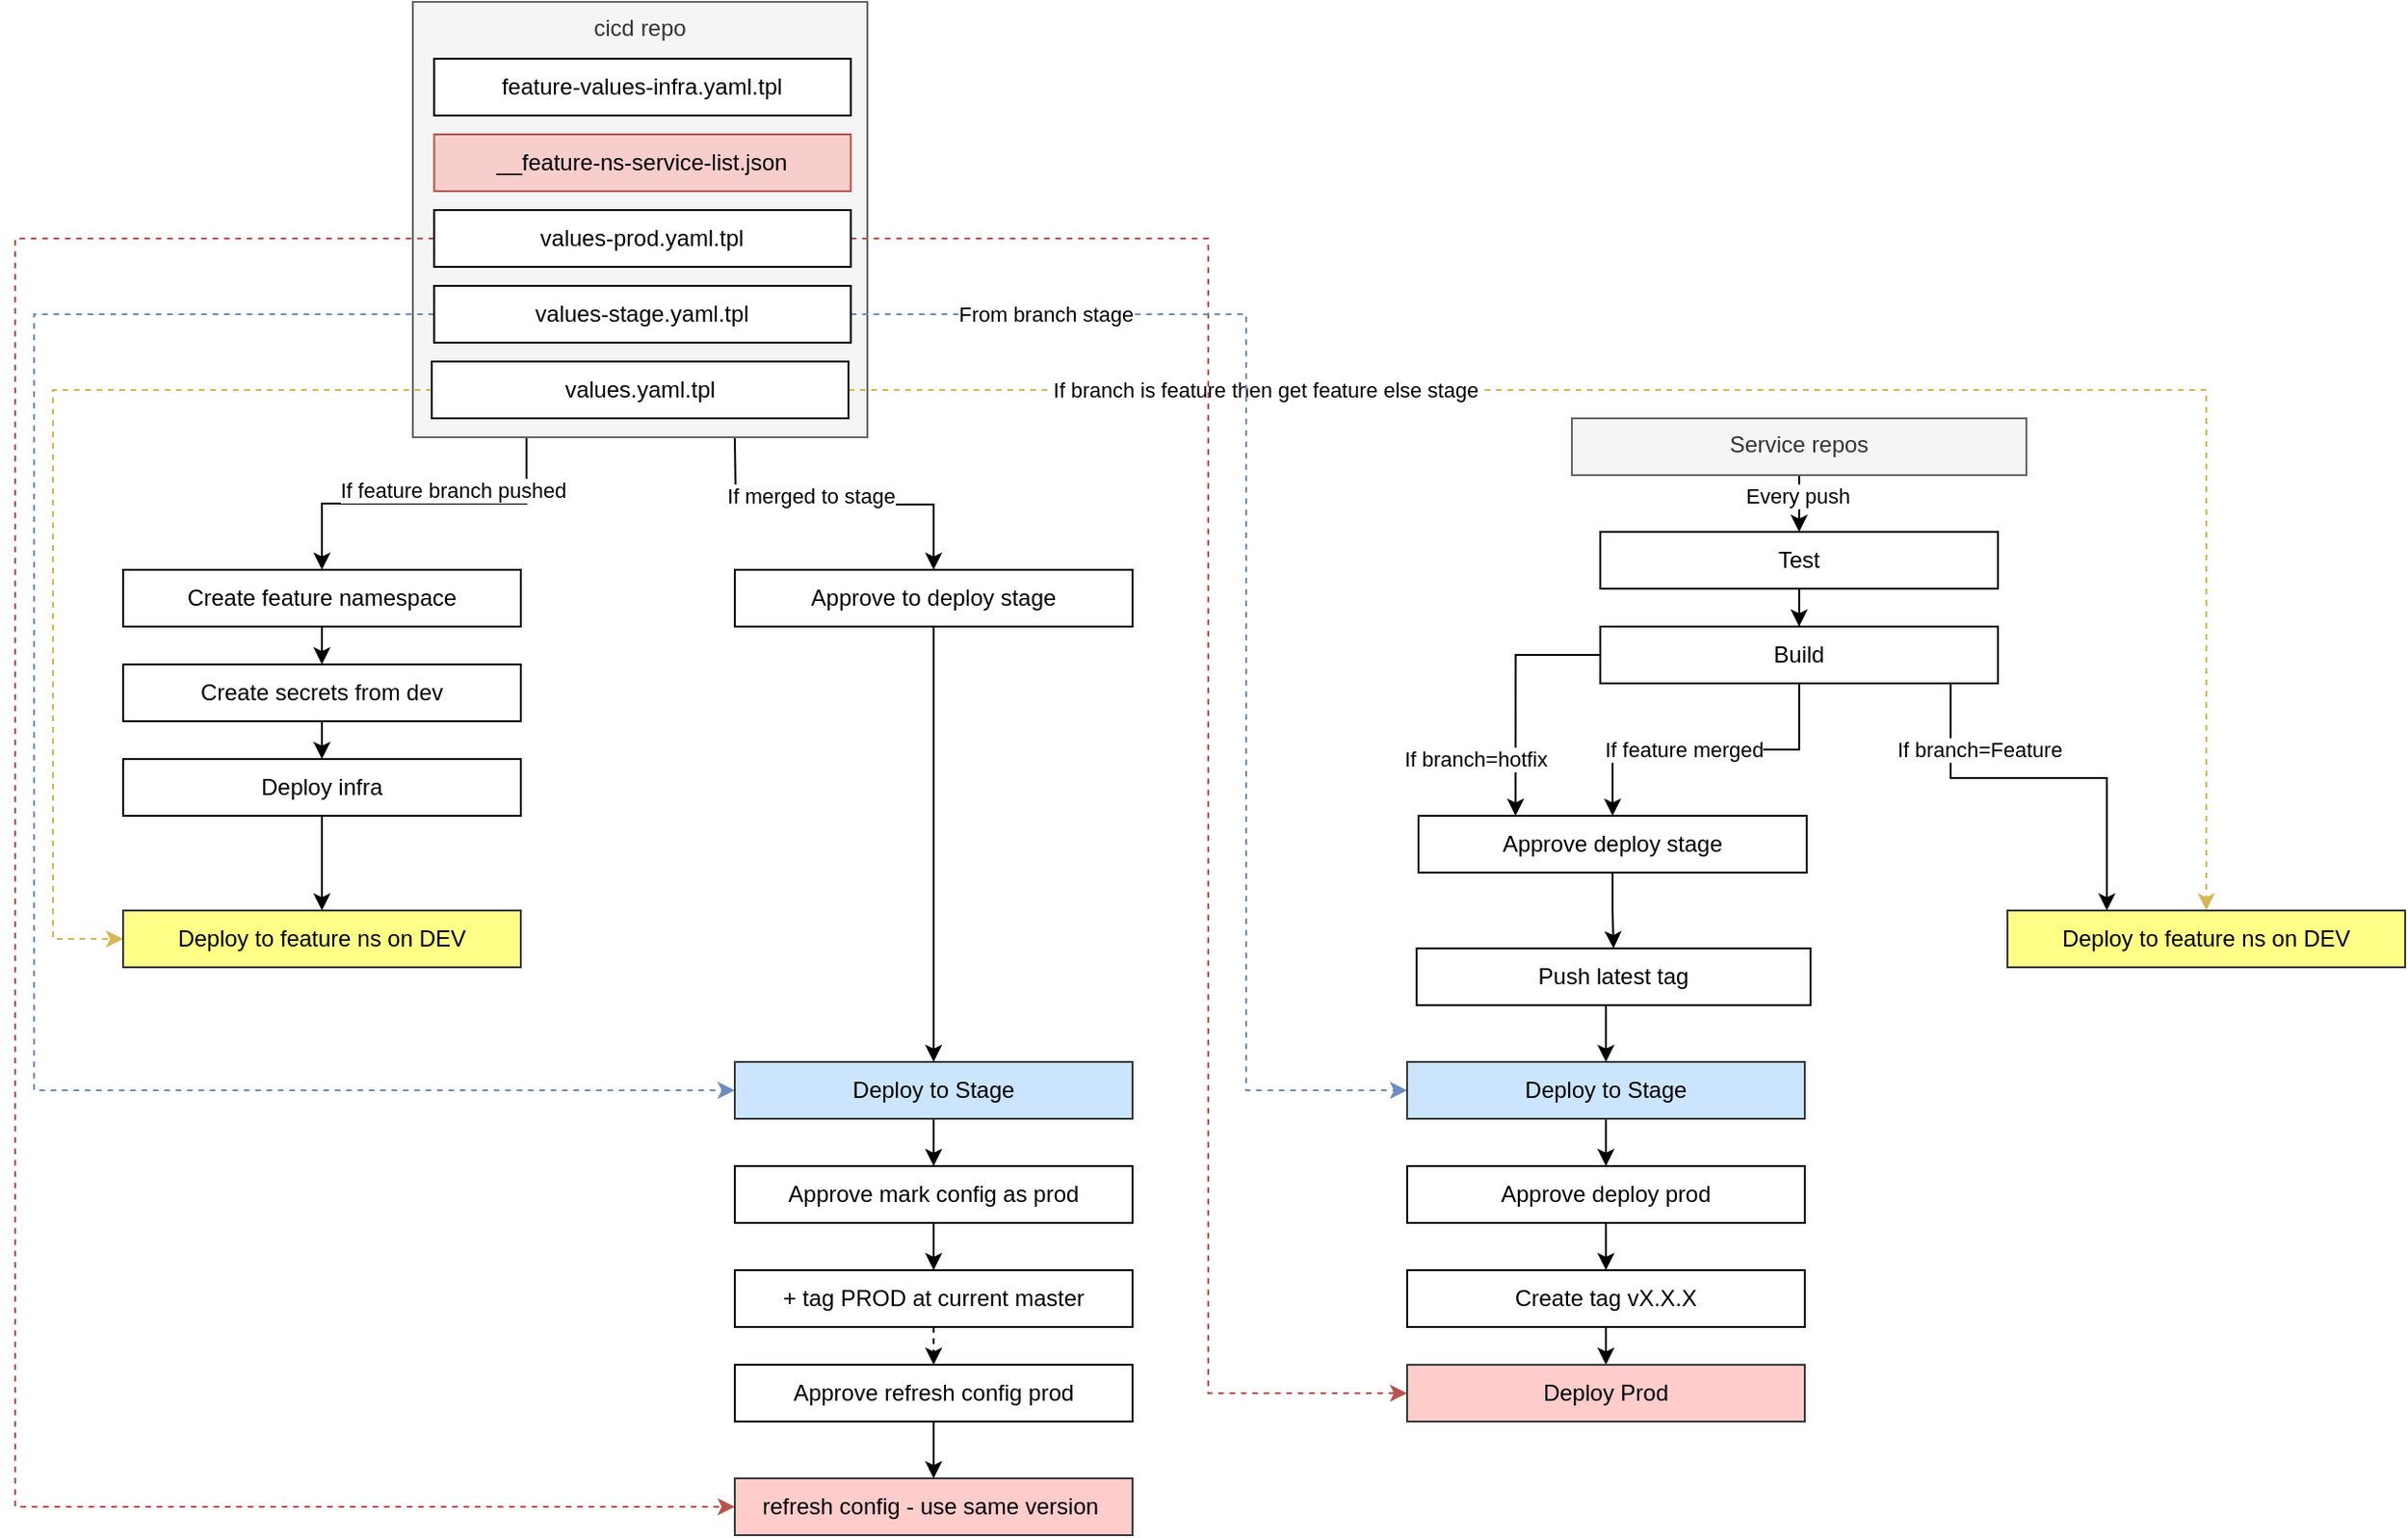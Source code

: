<mxfile version="14.0.1" type="github">
  <diagram id="RxMEeWCy8G6CTXu-9YJE" name="Page-1">
    <mxGraphModel dx="2200" dy="867" grid="1" gridSize="10" guides="1" tooltips="1" connect="1" arrows="1" fold="1" page="1" pageScale="1" pageWidth="827" pageHeight="1169" math="0" shadow="0">
      <root>
        <mxCell id="0" />
        <mxCell id="1" parent="0" />
        <mxCell id="I1D86H4Sef8vusSO4HLG-9" style="edgeStyle=orthogonalEdgeStyle;rounded=0;orthogonalLoop=1;jettySize=auto;html=1;exitX=0.25;exitY=1;exitDx=0;exitDy=0;entryX=0.5;entryY=0;entryDx=0;entryDy=0;" parent="1" source="PSYIGVpPT2Qj7c6pXOUl-4" target="I1D86H4Sef8vusSO4HLG-6" edge="1">
          <mxGeometry relative="1" as="geometry" />
        </mxCell>
        <mxCell id="I1D86H4Sef8vusSO4HLG-10" value="If feature branch pushed" style="edgeLabel;html=1;align=center;verticalAlign=middle;resizable=0;points=[];" parent="I1D86H4Sef8vusSO4HLG-9" vertex="1" connectable="0">
          <mxGeometry x="-0.084" y="-3" relative="1" as="geometry">
            <mxPoint x="7" y="-4" as="offset" />
          </mxGeometry>
        </mxCell>
        <mxCell id="I1D86H4Sef8vusSO4HLG-17" value="&lt;span style=&quot;color: rgb(0 , 0 , 0) ; font-family: &amp;#34;helvetica&amp;#34; ; font-size: 11px ; font-style: normal ; font-weight: 400 ; letter-spacing: normal ; text-align: center ; text-indent: 0px ; text-transform: none ; word-spacing: 0px ; background-color: rgb(255 , 255 , 255) ; display: inline ; float: none&quot;&gt;If merged to stage&lt;/span&gt;" style="edgeStyle=orthogonalEdgeStyle;rounded=0;orthogonalLoop=1;jettySize=auto;html=1;exitX=0.75;exitY=1;exitDx=0;exitDy=0;entryX=0.5;entryY=0;entryDx=0;entryDy=0;" parent="1" target="I1D86H4Sef8vusSO4HLG-14" edge="1">
          <mxGeometry x="-0.143" y="5" relative="1" as="geometry">
            <mxPoint x="-300" y="230" as="sourcePoint" />
            <mxPoint as="offset" />
          </mxGeometry>
        </mxCell>
        <mxCell id="PSYIGVpPT2Qj7c6pXOUl-4" value="cicd repo" style="rounded=0;whiteSpace=wrap;html=1;verticalAlign=top;fillColor=#f5f5f5;strokeColor=#666666;fontColor=#333333;" parent="1" vertex="1">
          <mxGeometry x="-470" width="240" height="230" as="geometry" />
        </mxCell>
        <mxCell id="PSYIGVpPT2Qj7c6pXOUl-6" value="feature-values-infra.yaml.tpl" style="rounded=0;whiteSpace=wrap;html=1;" parent="1" vertex="1">
          <mxGeometry x="-458.75" y="30" width="220" height="30" as="geometry" />
        </mxCell>
        <mxCell id="PSYIGVpPT2Qj7c6pXOUl-30" style="edgeStyle=orthogonalEdgeStyle;rounded=0;orthogonalLoop=1;jettySize=auto;html=1;exitX=0.5;exitY=1;exitDx=0;exitDy=0;entryX=0.5;entryY=0;entryDx=0;entryDy=0;" parent="1" source="PSYIGVpPT2Qj7c6pXOUl-10" target="PSYIGVpPT2Qj7c6pXOUl-29" edge="1">
          <mxGeometry relative="1" as="geometry" />
        </mxCell>
        <mxCell id="I1D86H4Sef8vusSO4HLG-1" value="Every push" style="edgeLabel;html=1;align=center;verticalAlign=middle;resizable=0;points=[];" parent="PSYIGVpPT2Qj7c6pXOUl-30" vertex="1" connectable="0">
          <mxGeometry x="-0.279" y="-1" relative="1" as="geometry">
            <mxPoint as="offset" />
          </mxGeometry>
        </mxCell>
        <mxCell id="PSYIGVpPT2Qj7c6pXOUl-10" value="Service repos" style="rounded=0;whiteSpace=wrap;html=1;verticalAlign=top;fillColor=#f5f5f5;strokeColor=#666666;fontColor=#333333;" parent="1" vertex="1">
          <mxGeometry x="142" y="220" width="240" height="30" as="geometry" />
        </mxCell>
        <mxCell id="PSYIGVpPT2Qj7c6pXOUl-74" style="edgeStyle=orthogonalEdgeStyle;rounded=0;orthogonalLoop=1;jettySize=auto;html=1;exitX=1;exitY=0.5;exitDx=0;exitDy=0;dashed=1;fillColor=#fff2cc;strokeColor=#d6b656;" parent="1" source="PSYIGVpPT2Qj7c6pXOUl-11" target="PSYIGVpPT2Qj7c6pXOUl-36" edge="1">
          <mxGeometry relative="1" as="geometry">
            <Array as="points">
              <mxPoint x="477" y="205" />
            </Array>
          </mxGeometry>
        </mxCell>
        <mxCell id="PSYIGVpPT2Qj7c6pXOUl-75" value="If branch is feature then get feature else stage" style="edgeLabel;html=1;align=center;verticalAlign=middle;resizable=0;points=[];" parent="PSYIGVpPT2Qj7c6pXOUl-74" vertex="1" connectable="0">
          <mxGeometry x="-0.347" y="2" relative="1" as="geometry">
            <mxPoint x="-104" y="2" as="offset" />
          </mxGeometry>
        </mxCell>
        <mxCell id="I1D86H4Sef8vusSO4HLG-41" style="edgeStyle=orthogonalEdgeStyle;rounded=0;orthogonalLoop=1;jettySize=auto;html=1;exitX=0;exitY=0.5;exitDx=0;exitDy=0;entryX=0;entryY=0.5;entryDx=0;entryDy=0;dashed=1;fillColor=#fff2cc;strokeColor=#d6b656;" parent="1" source="PSYIGVpPT2Qj7c6pXOUl-11" target="I1D86H4Sef8vusSO4HLG-33" edge="1">
          <mxGeometry relative="1" as="geometry">
            <Array as="points">
              <mxPoint x="-660" y="205" />
              <mxPoint x="-660" y="495" />
            </Array>
          </mxGeometry>
        </mxCell>
        <mxCell id="PSYIGVpPT2Qj7c6pXOUl-11" value="values.yaml.tpl" style="rounded=0;whiteSpace=wrap;html=1;" parent="1" vertex="1">
          <mxGeometry x="-460" y="190" width="220" height="30" as="geometry" />
        </mxCell>
        <mxCell id="I1D86H4Sef8vusSO4HLG-37" style="edgeStyle=orthogonalEdgeStyle;rounded=0;orthogonalLoop=1;jettySize=auto;html=1;exitX=1;exitY=0.5;exitDx=0;exitDy=0;entryX=0;entryY=0.5;entryDx=0;entryDy=0;dashed=1;fillColor=#f8cecc;strokeColor=#b85450;" parent="1" source="PSYIGVpPT2Qj7c6pXOUl-12" target="PSYIGVpPT2Qj7c6pXOUl-49" edge="1">
          <mxGeometry relative="1" as="geometry">
            <Array as="points">
              <mxPoint x="-50" y="125" />
              <mxPoint x="-50" y="735" />
            </Array>
          </mxGeometry>
        </mxCell>
        <mxCell id="I1D86H4Sef8vusSO4HLG-39" style="edgeStyle=orthogonalEdgeStyle;rounded=0;orthogonalLoop=1;jettySize=auto;html=1;exitX=0;exitY=0.5;exitDx=0;exitDy=0;entryX=0;entryY=0.5;entryDx=0;entryDy=0;dashed=1;fillColor=#f8cecc;strokeColor=#b85450;" parent="1" source="PSYIGVpPT2Qj7c6pXOUl-12" target="I1D86H4Sef8vusSO4HLG-30" edge="1">
          <mxGeometry relative="1" as="geometry">
            <Array as="points">
              <mxPoint x="-680" y="125" />
              <mxPoint x="-680" y="795" />
            </Array>
          </mxGeometry>
        </mxCell>
        <mxCell id="PSYIGVpPT2Qj7c6pXOUl-12" value="values-prod.yaml.tpl" style="rounded=0;whiteSpace=wrap;html=1;" parent="1" vertex="1">
          <mxGeometry x="-458.75" y="110" width="220" height="30" as="geometry" />
        </mxCell>
        <mxCell id="I1D86H4Sef8vusSO4HLG-35" style="edgeStyle=orthogonalEdgeStyle;rounded=0;orthogonalLoop=1;jettySize=auto;html=1;exitX=1;exitY=0.5;exitDx=0;exitDy=0;entryX=0;entryY=0.5;entryDx=0;entryDy=0;dashed=1;fillColor=#dae8fc;strokeColor=#6c8ebf;" parent="1" source="PSYIGVpPT2Qj7c6pXOUl-13" target="PSYIGVpPT2Qj7c6pXOUl-31" edge="1">
          <mxGeometry relative="1" as="geometry">
            <Array as="points">
              <mxPoint x="-30" y="165" />
              <mxPoint x="-30" y="575" />
            </Array>
          </mxGeometry>
        </mxCell>
        <mxCell id="I1D86H4Sef8vusSO4HLG-36" value="From branch stage" style="edgeLabel;html=1;align=center;verticalAlign=middle;resizable=0;points=[];" parent="I1D86H4Sef8vusSO4HLG-35" vertex="1" connectable="0">
          <mxGeometry x="-0.709" relative="1" as="geometry">
            <mxPoint as="offset" />
          </mxGeometry>
        </mxCell>
        <mxCell id="I1D86H4Sef8vusSO4HLG-40" style="edgeStyle=orthogonalEdgeStyle;rounded=0;orthogonalLoop=1;jettySize=auto;html=1;exitX=0;exitY=0.5;exitDx=0;exitDy=0;entryX=0;entryY=0.5;entryDx=0;entryDy=0;dashed=1;fillColor=#dae8fc;strokeColor=#6c8ebf;" parent="1" source="PSYIGVpPT2Qj7c6pXOUl-13" target="I1D86H4Sef8vusSO4HLG-26" edge="1">
          <mxGeometry relative="1" as="geometry">
            <Array as="points">
              <mxPoint x="-670" y="165" />
              <mxPoint x="-670" y="575" />
            </Array>
          </mxGeometry>
        </mxCell>
        <mxCell id="PSYIGVpPT2Qj7c6pXOUl-13" value="values-stage.yaml.tpl" style="rounded=0;whiteSpace=wrap;html=1;" parent="1" vertex="1">
          <mxGeometry x="-458.75" y="150" width="220" height="30" as="geometry" />
        </mxCell>
        <mxCell id="PSYIGVpPT2Qj7c6pXOUl-26" style="edgeStyle=orthogonalEdgeStyle;rounded=0;orthogonalLoop=1;jettySize=auto;html=1;exitX=0.5;exitY=1;exitDx=0;exitDy=0;entryX=0.5;entryY=0;entryDx=0;entryDy=0;" parent="1" edge="1">
          <mxGeometry relative="1" as="geometry">
            <mxPoint x="655" y="330" as="targetPoint" />
          </mxGeometry>
        </mxCell>
        <mxCell id="PSYIGVpPT2Qj7c6pXOUl-25" style="edgeStyle=orthogonalEdgeStyle;rounded=0;orthogonalLoop=1;jettySize=auto;html=1;exitX=0.5;exitY=1;exitDx=0;exitDy=0;entryX=0.5;entryY=0;entryDx=0;entryDy=0;" parent="1" edge="1">
          <mxGeometry relative="1" as="geometry">
            <mxPoint x="655" y="380" as="targetPoint" />
          </mxGeometry>
        </mxCell>
        <mxCell id="PSYIGVpPT2Qj7c6pXOUl-24" style="edgeStyle=orthogonalEdgeStyle;rounded=0;orthogonalLoop=1;jettySize=auto;html=1;exitX=0.5;exitY=1;exitDx=0;exitDy=0;entryX=0.5;entryY=0;entryDx=0;entryDy=0;" parent="1" edge="1">
          <mxGeometry relative="1" as="geometry">
            <mxPoint x="655" y="430" as="targetPoint" />
          </mxGeometry>
        </mxCell>
        <mxCell id="PSYIGVpPT2Qj7c6pXOUl-35" style="edgeStyle=orthogonalEdgeStyle;rounded=0;orthogonalLoop=1;jettySize=auto;html=1;exitX=0.5;exitY=1;exitDx=0;exitDy=0;" parent="1" source="PSYIGVpPT2Qj7c6pXOUl-29" target="PSYIGVpPT2Qj7c6pXOUl-34" edge="1">
          <mxGeometry relative="1" as="geometry" />
        </mxCell>
        <mxCell id="PSYIGVpPT2Qj7c6pXOUl-29" value="Test" style="rounded=0;whiteSpace=wrap;html=1;" parent="1" vertex="1">
          <mxGeometry x="157" y="280" width="210" height="30" as="geometry" />
        </mxCell>
        <mxCell id="PSYIGVpPT2Qj7c6pXOUl-64" style="edgeStyle=orthogonalEdgeStyle;rounded=0;orthogonalLoop=1;jettySize=auto;html=1;exitX=0.5;exitY=1;exitDx=0;exitDy=0;entryX=0.5;entryY=0;entryDx=0;entryDy=0;" parent="1" source="PSYIGVpPT2Qj7c6pXOUl-31" target="PSYIGVpPT2Qj7c6pXOUl-32" edge="1">
          <mxGeometry relative="1" as="geometry" />
        </mxCell>
        <mxCell id="PSYIGVpPT2Qj7c6pXOUl-31" value="Deploy to Stage" style="rounded=0;whiteSpace=wrap;html=1;fillColor=#cce5ff;strokeColor=#36393d;" parent="1" vertex="1">
          <mxGeometry x="55" y="560" width="210" height="30" as="geometry" />
        </mxCell>
        <mxCell id="PSYIGVpPT2Qj7c6pXOUl-50" style="edgeStyle=orthogonalEdgeStyle;rounded=0;orthogonalLoop=1;jettySize=auto;html=1;exitX=0.5;exitY=1;exitDx=0;exitDy=0;entryX=0.5;entryY=0;entryDx=0;entryDy=0;" parent="1" source="PSYIGVpPT2Qj7c6pXOUl-62" target="PSYIGVpPT2Qj7c6pXOUl-49" edge="1">
          <mxGeometry relative="1" as="geometry" />
        </mxCell>
        <mxCell id="PSYIGVpPT2Qj7c6pXOUl-63" style="edgeStyle=orthogonalEdgeStyle;rounded=0;orthogonalLoop=1;jettySize=auto;html=1;exitX=0.5;exitY=1;exitDx=0;exitDy=0;entryX=0.5;entryY=0;entryDx=0;entryDy=0;" parent="1" source="PSYIGVpPT2Qj7c6pXOUl-32" target="PSYIGVpPT2Qj7c6pXOUl-62" edge="1">
          <mxGeometry relative="1" as="geometry" />
        </mxCell>
        <mxCell id="PSYIGVpPT2Qj7c6pXOUl-32" value="Approve deploy prod" style="rounded=0;whiteSpace=wrap;html=1;" parent="1" vertex="1">
          <mxGeometry x="55" y="615" width="210" height="30" as="geometry" />
        </mxCell>
        <mxCell id="PSYIGVpPT2Qj7c6pXOUl-41" style="edgeStyle=orthogonalEdgeStyle;rounded=0;orthogonalLoop=1;jettySize=auto;html=1;exitX=0.75;exitY=1;exitDx=0;exitDy=0;entryX=0.25;entryY=0;entryDx=0;entryDy=0;" parent="1" source="PSYIGVpPT2Qj7c6pXOUl-34" target="PSYIGVpPT2Qj7c6pXOUl-36" edge="1">
          <mxGeometry relative="1" as="geometry">
            <Array as="points">
              <mxPoint x="342" y="360" />
              <mxPoint x="342" y="410" />
              <mxPoint x="425" y="410" />
            </Array>
          </mxGeometry>
        </mxCell>
        <mxCell id="PSYIGVpPT2Qj7c6pXOUl-42" value="If branch=Feature" style="edgeLabel;html=1;align=center;verticalAlign=middle;resizable=0;points=[];" parent="PSYIGVpPT2Qj7c6pXOUl-41" vertex="1" connectable="0">
          <mxGeometry x="-0.241" y="3" relative="1" as="geometry">
            <mxPoint x="4.5" y="-12" as="offset" />
          </mxGeometry>
        </mxCell>
        <mxCell id="PSYIGVpPT2Qj7c6pXOUl-57" style="edgeStyle=orthogonalEdgeStyle;rounded=0;orthogonalLoop=1;jettySize=auto;html=1;exitX=0.5;exitY=1;exitDx=0;exitDy=0;entryX=0.5;entryY=0;entryDx=0;entryDy=0;" parent="1" source="PSYIGVpPT2Qj7c6pXOUl-34" target="M2VELBqO5IjSqYguNmJB-4" edge="1">
          <mxGeometry relative="1" as="geometry">
            <mxPoint x="300" y="400" as="targetPoint" />
          </mxGeometry>
        </mxCell>
        <mxCell id="PSYIGVpPT2Qj7c6pXOUl-58" value="If feature merged" style="edgeLabel;html=1;align=center;verticalAlign=middle;resizable=0;points=[];" parent="PSYIGVpPT2Qj7c6pXOUl-57" vertex="1" connectable="0">
          <mxGeometry x="0.054" y="2" relative="1" as="geometry">
            <mxPoint x="-7" y="-2" as="offset" />
          </mxGeometry>
        </mxCell>
        <mxCell id="PSYIGVpPT2Qj7c6pXOUl-60" value="" style="edgeStyle=orthogonalEdgeStyle;rounded=0;orthogonalLoop=1;jettySize=auto;html=1;exitX=0;exitY=0.5;exitDx=0;exitDy=0;entryX=0.25;entryY=0;entryDx=0;entryDy=0;" parent="1" source="PSYIGVpPT2Qj7c6pXOUl-34" target="M2VELBqO5IjSqYguNmJB-4" edge="1">
          <mxGeometry x="-0.227" y="23" relative="1" as="geometry">
            <mxPoint y="1" as="offset" />
          </mxGeometry>
        </mxCell>
        <mxCell id="PSYIGVpPT2Qj7c6pXOUl-67" value="&lt;span style=&quot;font-family: &amp;#34;helvetica&amp;#34;&quot;&gt;If branch=hotfix&lt;/span&gt;" style="edgeLabel;html=1;align=center;verticalAlign=middle;resizable=0;points=[];" parent="PSYIGVpPT2Qj7c6pXOUl-60" vertex="1" connectable="0">
          <mxGeometry x="-0.041" y="1" relative="1" as="geometry">
            <mxPoint x="-22.29" y="37.7" as="offset" />
          </mxGeometry>
        </mxCell>
        <mxCell id="PSYIGVpPT2Qj7c6pXOUl-34" value="Build" style="rounded=0;whiteSpace=wrap;html=1;" parent="1" vertex="1">
          <mxGeometry x="157" y="330" width="210" height="30" as="geometry" />
        </mxCell>
        <mxCell id="PSYIGVpPT2Qj7c6pXOUl-36" value="Deploy to feature ns on DEV" style="rounded=0;whiteSpace=wrap;html=1;fillColor=#ffff88;strokeColor=#36393d;" parent="1" vertex="1">
          <mxGeometry x="372" y="480" width="210" height="30" as="geometry" />
        </mxCell>
        <mxCell id="PSYIGVpPT2Qj7c6pXOUl-49" value="Deploy Prod" style="rounded=0;whiteSpace=wrap;html=1;fillColor=#ffcccc;strokeColor=#36393d;" parent="1" vertex="1">
          <mxGeometry x="55" y="720" width="210" height="30" as="geometry" />
        </mxCell>
        <mxCell id="M2VELBqO5IjSqYguNmJB-7" style="edgeStyle=orthogonalEdgeStyle;rounded=0;orthogonalLoop=1;jettySize=auto;html=1;exitX=0.5;exitY=1;exitDx=0;exitDy=0;entryX=0.5;entryY=0;entryDx=0;entryDy=0;" edge="1" parent="1" source="PSYIGVpPT2Qj7c6pXOUl-52" target="PSYIGVpPT2Qj7c6pXOUl-31">
          <mxGeometry relative="1" as="geometry" />
        </mxCell>
        <mxCell id="PSYIGVpPT2Qj7c6pXOUl-52" value="Push latest tag" style="rounded=0;whiteSpace=wrap;html=1;" parent="1" vertex="1">
          <mxGeometry x="60" y="500" width="208" height="30" as="geometry" />
        </mxCell>
        <mxCell id="PSYIGVpPT2Qj7c6pXOUl-62" value="Create tag vX.X.X" style="rounded=0;whiteSpace=wrap;html=1;" parent="1" vertex="1">
          <mxGeometry x="55" y="670" width="210" height="30" as="geometry" />
        </mxCell>
        <mxCell id="PSYIGVpPT2Qj7c6pXOUl-70" value="__feature-ns-service-list.json" style="rounded=0;whiteSpace=wrap;html=1;fillColor=#f8cecc;strokeColor=#b85450;" parent="1" vertex="1">
          <mxGeometry x="-458.75" y="70" width="220" height="30" as="geometry" />
        </mxCell>
        <mxCell id="I1D86H4Sef8vusSO4HLG-11" style="edgeStyle=orthogonalEdgeStyle;rounded=0;orthogonalLoop=1;jettySize=auto;html=1;exitX=0.5;exitY=1;exitDx=0;exitDy=0;entryX=0.5;entryY=0;entryDx=0;entryDy=0;" parent="1" source="I1D86H4Sef8vusSO4HLG-6" target="I1D86H4Sef8vusSO4HLG-7" edge="1">
          <mxGeometry relative="1" as="geometry" />
        </mxCell>
        <mxCell id="I1D86H4Sef8vusSO4HLG-6" value="Create feature namespace" style="rounded=0;whiteSpace=wrap;html=1;" parent="1" vertex="1">
          <mxGeometry x="-623" y="300" width="210" height="30" as="geometry" />
        </mxCell>
        <mxCell id="I1D86H4Sef8vusSO4HLG-12" style="edgeStyle=orthogonalEdgeStyle;rounded=0;orthogonalLoop=1;jettySize=auto;html=1;exitX=0.5;exitY=1;exitDx=0;exitDy=0;entryX=0.5;entryY=0;entryDx=0;entryDy=0;" parent="1" source="I1D86H4Sef8vusSO4HLG-7" target="I1D86H4Sef8vusSO4HLG-8" edge="1">
          <mxGeometry relative="1" as="geometry" />
        </mxCell>
        <mxCell id="I1D86H4Sef8vusSO4HLG-7" value="Create secrets from dev" style="rounded=0;whiteSpace=wrap;html=1;" parent="1" vertex="1">
          <mxGeometry x="-623" y="350" width="210" height="30" as="geometry" />
        </mxCell>
        <mxCell id="I1D86H4Sef8vusSO4HLG-34" style="edgeStyle=orthogonalEdgeStyle;rounded=0;orthogonalLoop=1;jettySize=auto;html=1;exitX=0.5;exitY=1;exitDx=0;exitDy=0;entryX=0.5;entryY=0;entryDx=0;entryDy=0;" parent="1" source="I1D86H4Sef8vusSO4HLG-8" target="I1D86H4Sef8vusSO4HLG-33" edge="1">
          <mxGeometry relative="1" as="geometry" />
        </mxCell>
        <mxCell id="I1D86H4Sef8vusSO4HLG-8" value="Deploy infra&lt;br&gt;" style="rounded=0;whiteSpace=wrap;html=1;" parent="1" vertex="1">
          <mxGeometry x="-623" y="400" width="210" height="30" as="geometry" />
        </mxCell>
        <mxCell id="I1D86H4Sef8vusSO4HLG-32" style="edgeStyle=orthogonalEdgeStyle;rounded=0;orthogonalLoop=1;jettySize=auto;html=1;exitX=0.5;exitY=1;exitDx=0;exitDy=0;entryX=0.5;entryY=0;entryDx=0;entryDy=0;" parent="1" source="I1D86H4Sef8vusSO4HLG-14" target="I1D86H4Sef8vusSO4HLG-26" edge="1">
          <mxGeometry relative="1" as="geometry" />
        </mxCell>
        <mxCell id="I1D86H4Sef8vusSO4HLG-14" value="Approve to deploy stage" style="rounded=0;whiteSpace=wrap;html=1;" parent="1" vertex="1">
          <mxGeometry x="-300" y="300" width="210" height="30" as="geometry" />
        </mxCell>
        <mxCell id="I1D86H4Sef8vusSO4HLG-25" style="edgeStyle=orthogonalEdgeStyle;rounded=0;orthogonalLoop=1;jettySize=auto;html=1;exitX=0.5;exitY=1;exitDx=0;exitDy=0;entryX=0.5;entryY=0;entryDx=0;entryDy=0;" parent="1" source="I1D86H4Sef8vusSO4HLG-26" target="I1D86H4Sef8vusSO4HLG-29" edge="1">
          <mxGeometry relative="1" as="geometry" />
        </mxCell>
        <mxCell id="I1D86H4Sef8vusSO4HLG-26" value="Deploy to Stage" style="rounded=0;whiteSpace=wrap;html=1;fillColor=#cce5ff;strokeColor=#36393d;" parent="1" vertex="1">
          <mxGeometry x="-300" y="560" width="210" height="30" as="geometry" />
        </mxCell>
        <mxCell id="I1D86H4Sef8vusSO4HLG-28" style="edgeStyle=orthogonalEdgeStyle;rounded=0;orthogonalLoop=1;jettySize=auto;html=1;exitX=0.5;exitY=1;exitDx=0;exitDy=0;entryX=0.5;entryY=0;entryDx=0;entryDy=0;" parent="1" source="I1D86H4Sef8vusSO4HLG-29" target="I1D86H4Sef8vusSO4HLG-31" edge="1">
          <mxGeometry relative="1" as="geometry" />
        </mxCell>
        <mxCell id="I1D86H4Sef8vusSO4HLG-29" value="Approve mark config as prod" style="rounded=0;whiteSpace=wrap;html=1;" parent="1" vertex="1">
          <mxGeometry x="-300" y="615" width="210" height="30" as="geometry" />
        </mxCell>
        <mxCell id="I1D86H4Sef8vusSO4HLG-30" value="refresh config&amp;nbsp;- use same version&amp;nbsp;" style="rounded=0;whiteSpace=wrap;html=1;fillColor=#ffcccc;strokeColor=#36393d;" parent="1" vertex="1">
          <mxGeometry x="-300" y="780" width="210" height="30" as="geometry" />
        </mxCell>
        <mxCell id="I1D86H4Sef8vusSO4HLG-43" style="edgeStyle=orthogonalEdgeStyle;rounded=0;orthogonalLoop=1;jettySize=auto;html=1;exitX=0.5;exitY=1;exitDx=0;exitDy=0;entryX=0.5;entryY=0;entryDx=0;entryDy=0;dashed=1;" parent="1" source="I1D86H4Sef8vusSO4HLG-31" target="I1D86H4Sef8vusSO4HLG-42" edge="1">
          <mxGeometry relative="1" as="geometry" />
        </mxCell>
        <mxCell id="I1D86H4Sef8vusSO4HLG-31" value="+ tag PROD at current master" style="rounded=0;whiteSpace=wrap;html=1;" parent="1" vertex="1">
          <mxGeometry x="-300" y="670" width="210" height="30" as="geometry" />
        </mxCell>
        <mxCell id="I1D86H4Sef8vusSO4HLG-33" value="Deploy to feature ns on DEV" style="rounded=0;whiteSpace=wrap;html=1;fillColor=#ffff88;strokeColor=#36393d;" parent="1" vertex="1">
          <mxGeometry x="-623" y="480" width="210" height="30" as="geometry" />
        </mxCell>
        <mxCell id="I1D86H4Sef8vusSO4HLG-44" style="edgeStyle=orthogonalEdgeStyle;rounded=0;orthogonalLoop=1;jettySize=auto;html=1;exitX=0.5;exitY=1;exitDx=0;exitDy=0;entryX=0.5;entryY=0;entryDx=0;entryDy=0;" parent="1" source="I1D86H4Sef8vusSO4HLG-42" target="I1D86H4Sef8vusSO4HLG-30" edge="1">
          <mxGeometry relative="1" as="geometry" />
        </mxCell>
        <mxCell id="I1D86H4Sef8vusSO4HLG-42" value="Approve refresh config prod" style="rounded=0;whiteSpace=wrap;html=1;" parent="1" vertex="1">
          <mxGeometry x="-300" y="720" width="210" height="30" as="geometry" />
        </mxCell>
        <mxCell id="M2VELBqO5IjSqYguNmJB-6" style="edgeStyle=orthogonalEdgeStyle;rounded=0;orthogonalLoop=1;jettySize=auto;html=1;exitX=0.5;exitY=1;exitDx=0;exitDy=0;entryX=0.5;entryY=0;entryDx=0;entryDy=0;" edge="1" parent="1" source="M2VELBqO5IjSqYguNmJB-4" target="PSYIGVpPT2Qj7c6pXOUl-52">
          <mxGeometry relative="1" as="geometry" />
        </mxCell>
        <mxCell id="M2VELBqO5IjSqYguNmJB-4" value="Approve deploy stage" style="rounded=0;whiteSpace=wrap;html=1;" vertex="1" parent="1">
          <mxGeometry x="61" y="430" width="205" height="30" as="geometry" />
        </mxCell>
      </root>
    </mxGraphModel>
  </diagram>
</mxfile>
